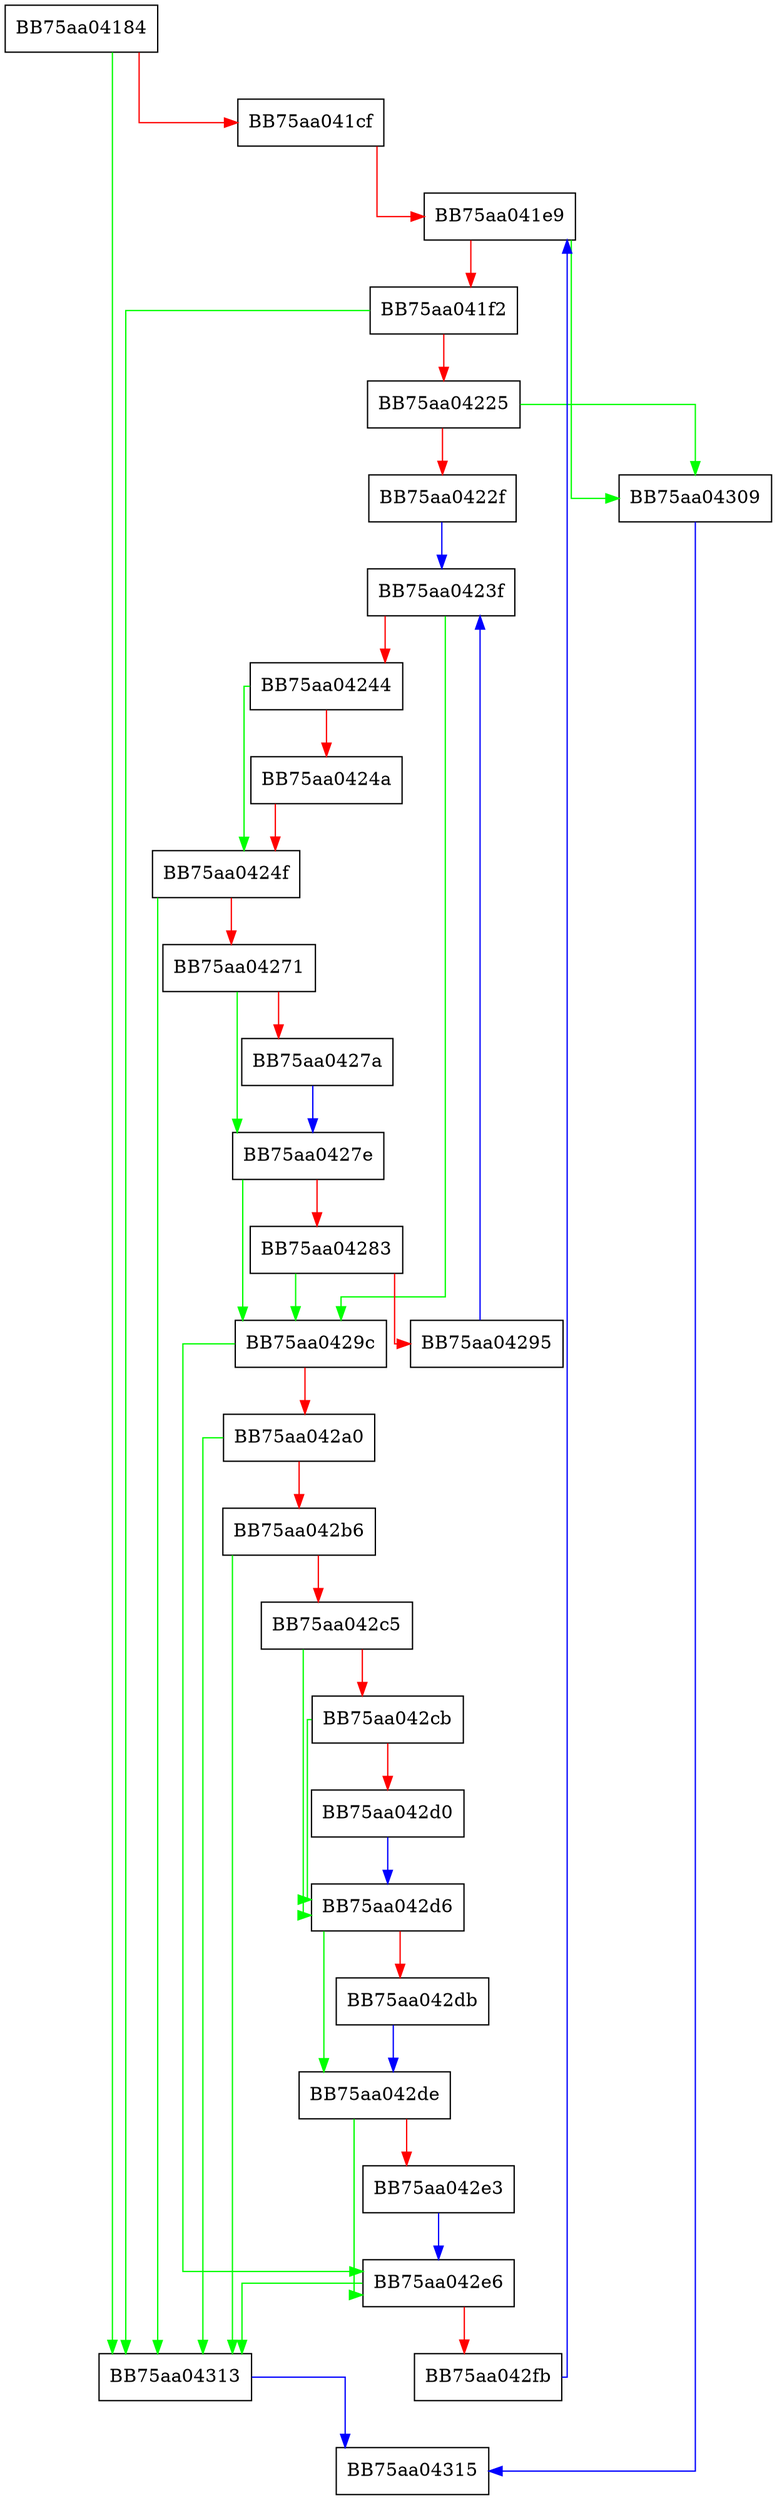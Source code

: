 digraph FindIatRegion {
  node [shape="box"];
  graph [splines=ortho];
  BB75aa04184 -> BB75aa04313 [color="green"];
  BB75aa04184 -> BB75aa041cf [color="red"];
  BB75aa041cf -> BB75aa041e9 [color="red"];
  BB75aa041e9 -> BB75aa04309 [color="green"];
  BB75aa041e9 -> BB75aa041f2 [color="red"];
  BB75aa041f2 -> BB75aa04313 [color="green"];
  BB75aa041f2 -> BB75aa04225 [color="red"];
  BB75aa04225 -> BB75aa04309 [color="green"];
  BB75aa04225 -> BB75aa0422f [color="red"];
  BB75aa0422f -> BB75aa0423f [color="blue"];
  BB75aa0423f -> BB75aa0429c [color="green"];
  BB75aa0423f -> BB75aa04244 [color="red"];
  BB75aa04244 -> BB75aa0424f [color="green"];
  BB75aa04244 -> BB75aa0424a [color="red"];
  BB75aa0424a -> BB75aa0424f [color="red"];
  BB75aa0424f -> BB75aa04313 [color="green"];
  BB75aa0424f -> BB75aa04271 [color="red"];
  BB75aa04271 -> BB75aa0427e [color="green"];
  BB75aa04271 -> BB75aa0427a [color="red"];
  BB75aa0427a -> BB75aa0427e [color="blue"];
  BB75aa0427e -> BB75aa0429c [color="green"];
  BB75aa0427e -> BB75aa04283 [color="red"];
  BB75aa04283 -> BB75aa0429c [color="green"];
  BB75aa04283 -> BB75aa04295 [color="red"];
  BB75aa04295 -> BB75aa0423f [color="blue"];
  BB75aa0429c -> BB75aa042e6 [color="green"];
  BB75aa0429c -> BB75aa042a0 [color="red"];
  BB75aa042a0 -> BB75aa04313 [color="green"];
  BB75aa042a0 -> BB75aa042b6 [color="red"];
  BB75aa042b6 -> BB75aa04313 [color="green"];
  BB75aa042b6 -> BB75aa042c5 [color="red"];
  BB75aa042c5 -> BB75aa042d6 [color="green"];
  BB75aa042c5 -> BB75aa042cb [color="red"];
  BB75aa042cb -> BB75aa042d6 [color="green"];
  BB75aa042cb -> BB75aa042d0 [color="red"];
  BB75aa042d0 -> BB75aa042d6 [color="blue"];
  BB75aa042d6 -> BB75aa042de [color="green"];
  BB75aa042d6 -> BB75aa042db [color="red"];
  BB75aa042db -> BB75aa042de [color="blue"];
  BB75aa042de -> BB75aa042e6 [color="green"];
  BB75aa042de -> BB75aa042e3 [color="red"];
  BB75aa042e3 -> BB75aa042e6 [color="blue"];
  BB75aa042e6 -> BB75aa04313 [color="green"];
  BB75aa042e6 -> BB75aa042fb [color="red"];
  BB75aa042fb -> BB75aa041e9 [color="blue"];
  BB75aa04309 -> BB75aa04315 [color="blue"];
  BB75aa04313 -> BB75aa04315 [color="blue"];
}